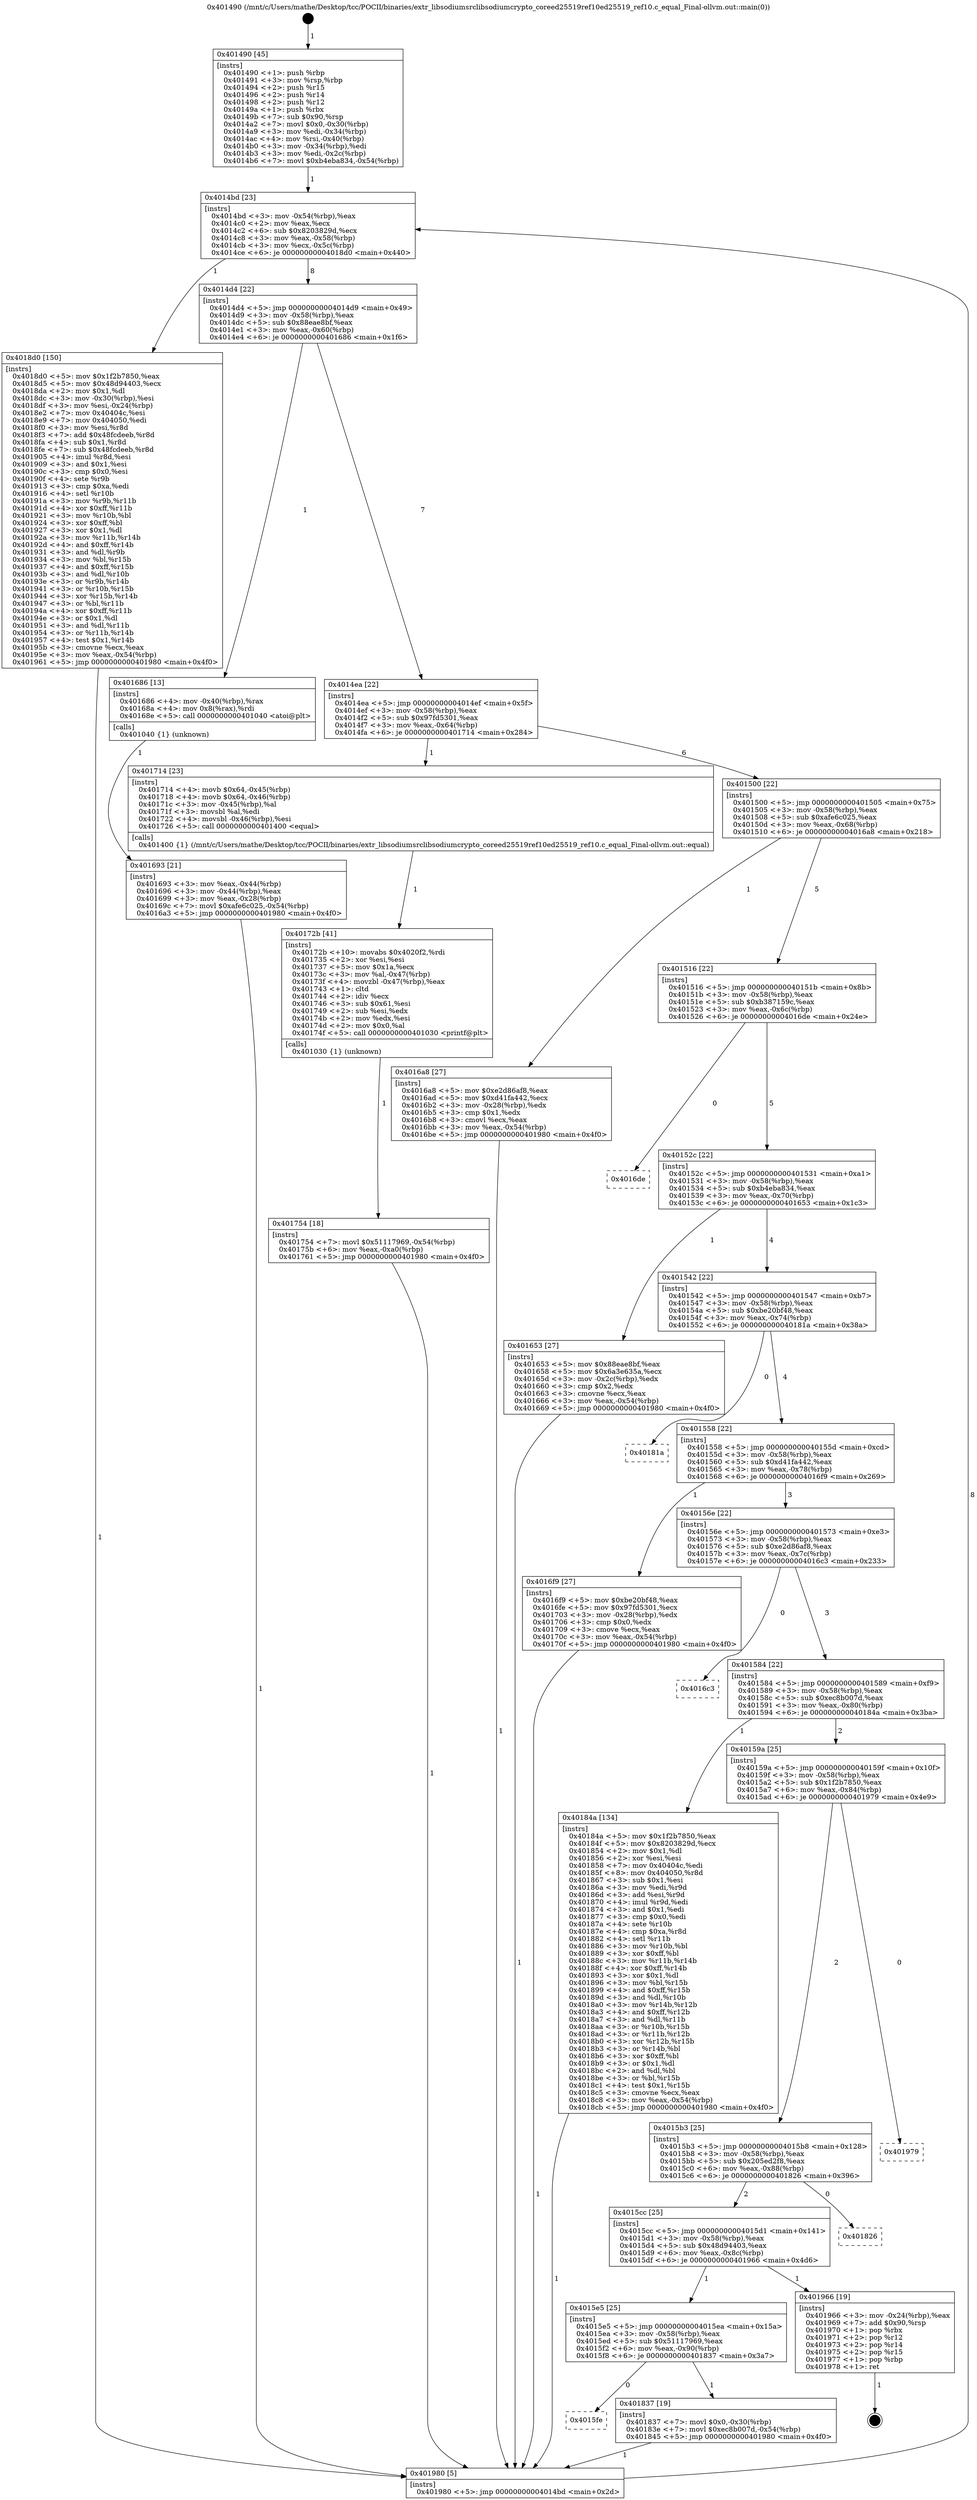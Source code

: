 digraph "0x401490" {
  label = "0x401490 (/mnt/c/Users/mathe/Desktop/tcc/POCII/binaries/extr_libsodiumsrclibsodiumcrypto_coreed25519ref10ed25519_ref10.c_equal_Final-ollvm.out::main(0))"
  labelloc = "t"
  node[shape=record]

  Entry [label="",width=0.3,height=0.3,shape=circle,fillcolor=black,style=filled]
  "0x4014bd" [label="{
     0x4014bd [23]\l
     | [instrs]\l
     &nbsp;&nbsp;0x4014bd \<+3\>: mov -0x54(%rbp),%eax\l
     &nbsp;&nbsp;0x4014c0 \<+2\>: mov %eax,%ecx\l
     &nbsp;&nbsp;0x4014c2 \<+6\>: sub $0x8203829d,%ecx\l
     &nbsp;&nbsp;0x4014c8 \<+3\>: mov %eax,-0x58(%rbp)\l
     &nbsp;&nbsp;0x4014cb \<+3\>: mov %ecx,-0x5c(%rbp)\l
     &nbsp;&nbsp;0x4014ce \<+6\>: je 00000000004018d0 \<main+0x440\>\l
  }"]
  "0x4018d0" [label="{
     0x4018d0 [150]\l
     | [instrs]\l
     &nbsp;&nbsp;0x4018d0 \<+5\>: mov $0x1f2b7850,%eax\l
     &nbsp;&nbsp;0x4018d5 \<+5\>: mov $0x48d94403,%ecx\l
     &nbsp;&nbsp;0x4018da \<+2\>: mov $0x1,%dl\l
     &nbsp;&nbsp;0x4018dc \<+3\>: mov -0x30(%rbp),%esi\l
     &nbsp;&nbsp;0x4018df \<+3\>: mov %esi,-0x24(%rbp)\l
     &nbsp;&nbsp;0x4018e2 \<+7\>: mov 0x40404c,%esi\l
     &nbsp;&nbsp;0x4018e9 \<+7\>: mov 0x404050,%edi\l
     &nbsp;&nbsp;0x4018f0 \<+3\>: mov %esi,%r8d\l
     &nbsp;&nbsp;0x4018f3 \<+7\>: add $0x48fcdeeb,%r8d\l
     &nbsp;&nbsp;0x4018fa \<+4\>: sub $0x1,%r8d\l
     &nbsp;&nbsp;0x4018fe \<+7\>: sub $0x48fcdeeb,%r8d\l
     &nbsp;&nbsp;0x401905 \<+4\>: imul %r8d,%esi\l
     &nbsp;&nbsp;0x401909 \<+3\>: and $0x1,%esi\l
     &nbsp;&nbsp;0x40190c \<+3\>: cmp $0x0,%esi\l
     &nbsp;&nbsp;0x40190f \<+4\>: sete %r9b\l
     &nbsp;&nbsp;0x401913 \<+3\>: cmp $0xa,%edi\l
     &nbsp;&nbsp;0x401916 \<+4\>: setl %r10b\l
     &nbsp;&nbsp;0x40191a \<+3\>: mov %r9b,%r11b\l
     &nbsp;&nbsp;0x40191d \<+4\>: xor $0xff,%r11b\l
     &nbsp;&nbsp;0x401921 \<+3\>: mov %r10b,%bl\l
     &nbsp;&nbsp;0x401924 \<+3\>: xor $0xff,%bl\l
     &nbsp;&nbsp;0x401927 \<+3\>: xor $0x1,%dl\l
     &nbsp;&nbsp;0x40192a \<+3\>: mov %r11b,%r14b\l
     &nbsp;&nbsp;0x40192d \<+4\>: and $0xff,%r14b\l
     &nbsp;&nbsp;0x401931 \<+3\>: and %dl,%r9b\l
     &nbsp;&nbsp;0x401934 \<+3\>: mov %bl,%r15b\l
     &nbsp;&nbsp;0x401937 \<+4\>: and $0xff,%r15b\l
     &nbsp;&nbsp;0x40193b \<+3\>: and %dl,%r10b\l
     &nbsp;&nbsp;0x40193e \<+3\>: or %r9b,%r14b\l
     &nbsp;&nbsp;0x401941 \<+3\>: or %r10b,%r15b\l
     &nbsp;&nbsp;0x401944 \<+3\>: xor %r15b,%r14b\l
     &nbsp;&nbsp;0x401947 \<+3\>: or %bl,%r11b\l
     &nbsp;&nbsp;0x40194a \<+4\>: xor $0xff,%r11b\l
     &nbsp;&nbsp;0x40194e \<+3\>: or $0x1,%dl\l
     &nbsp;&nbsp;0x401951 \<+3\>: and %dl,%r11b\l
     &nbsp;&nbsp;0x401954 \<+3\>: or %r11b,%r14b\l
     &nbsp;&nbsp;0x401957 \<+4\>: test $0x1,%r14b\l
     &nbsp;&nbsp;0x40195b \<+3\>: cmovne %ecx,%eax\l
     &nbsp;&nbsp;0x40195e \<+3\>: mov %eax,-0x54(%rbp)\l
     &nbsp;&nbsp;0x401961 \<+5\>: jmp 0000000000401980 \<main+0x4f0\>\l
  }"]
  "0x4014d4" [label="{
     0x4014d4 [22]\l
     | [instrs]\l
     &nbsp;&nbsp;0x4014d4 \<+5\>: jmp 00000000004014d9 \<main+0x49\>\l
     &nbsp;&nbsp;0x4014d9 \<+3\>: mov -0x58(%rbp),%eax\l
     &nbsp;&nbsp;0x4014dc \<+5\>: sub $0x88eae8bf,%eax\l
     &nbsp;&nbsp;0x4014e1 \<+3\>: mov %eax,-0x60(%rbp)\l
     &nbsp;&nbsp;0x4014e4 \<+6\>: je 0000000000401686 \<main+0x1f6\>\l
  }"]
  Exit [label="",width=0.3,height=0.3,shape=circle,fillcolor=black,style=filled,peripheries=2]
  "0x401686" [label="{
     0x401686 [13]\l
     | [instrs]\l
     &nbsp;&nbsp;0x401686 \<+4\>: mov -0x40(%rbp),%rax\l
     &nbsp;&nbsp;0x40168a \<+4\>: mov 0x8(%rax),%rdi\l
     &nbsp;&nbsp;0x40168e \<+5\>: call 0000000000401040 \<atoi@plt\>\l
     | [calls]\l
     &nbsp;&nbsp;0x401040 \{1\} (unknown)\l
  }"]
  "0x4014ea" [label="{
     0x4014ea [22]\l
     | [instrs]\l
     &nbsp;&nbsp;0x4014ea \<+5\>: jmp 00000000004014ef \<main+0x5f\>\l
     &nbsp;&nbsp;0x4014ef \<+3\>: mov -0x58(%rbp),%eax\l
     &nbsp;&nbsp;0x4014f2 \<+5\>: sub $0x97fd5301,%eax\l
     &nbsp;&nbsp;0x4014f7 \<+3\>: mov %eax,-0x64(%rbp)\l
     &nbsp;&nbsp;0x4014fa \<+6\>: je 0000000000401714 \<main+0x284\>\l
  }"]
  "0x4015fe" [label="{
     0x4015fe\l
  }", style=dashed]
  "0x401714" [label="{
     0x401714 [23]\l
     | [instrs]\l
     &nbsp;&nbsp;0x401714 \<+4\>: movb $0x64,-0x45(%rbp)\l
     &nbsp;&nbsp;0x401718 \<+4\>: movb $0x64,-0x46(%rbp)\l
     &nbsp;&nbsp;0x40171c \<+3\>: mov -0x45(%rbp),%al\l
     &nbsp;&nbsp;0x40171f \<+3\>: movsbl %al,%edi\l
     &nbsp;&nbsp;0x401722 \<+4\>: movsbl -0x46(%rbp),%esi\l
     &nbsp;&nbsp;0x401726 \<+5\>: call 0000000000401400 \<equal\>\l
     | [calls]\l
     &nbsp;&nbsp;0x401400 \{1\} (/mnt/c/Users/mathe/Desktop/tcc/POCII/binaries/extr_libsodiumsrclibsodiumcrypto_coreed25519ref10ed25519_ref10.c_equal_Final-ollvm.out::equal)\l
  }"]
  "0x401500" [label="{
     0x401500 [22]\l
     | [instrs]\l
     &nbsp;&nbsp;0x401500 \<+5\>: jmp 0000000000401505 \<main+0x75\>\l
     &nbsp;&nbsp;0x401505 \<+3\>: mov -0x58(%rbp),%eax\l
     &nbsp;&nbsp;0x401508 \<+5\>: sub $0xafe6c025,%eax\l
     &nbsp;&nbsp;0x40150d \<+3\>: mov %eax,-0x68(%rbp)\l
     &nbsp;&nbsp;0x401510 \<+6\>: je 00000000004016a8 \<main+0x218\>\l
  }"]
  "0x401837" [label="{
     0x401837 [19]\l
     | [instrs]\l
     &nbsp;&nbsp;0x401837 \<+7\>: movl $0x0,-0x30(%rbp)\l
     &nbsp;&nbsp;0x40183e \<+7\>: movl $0xec8b007d,-0x54(%rbp)\l
     &nbsp;&nbsp;0x401845 \<+5\>: jmp 0000000000401980 \<main+0x4f0\>\l
  }"]
  "0x4016a8" [label="{
     0x4016a8 [27]\l
     | [instrs]\l
     &nbsp;&nbsp;0x4016a8 \<+5\>: mov $0xe2d86af8,%eax\l
     &nbsp;&nbsp;0x4016ad \<+5\>: mov $0xd41fa442,%ecx\l
     &nbsp;&nbsp;0x4016b2 \<+3\>: mov -0x28(%rbp),%edx\l
     &nbsp;&nbsp;0x4016b5 \<+3\>: cmp $0x1,%edx\l
     &nbsp;&nbsp;0x4016b8 \<+3\>: cmovl %ecx,%eax\l
     &nbsp;&nbsp;0x4016bb \<+3\>: mov %eax,-0x54(%rbp)\l
     &nbsp;&nbsp;0x4016be \<+5\>: jmp 0000000000401980 \<main+0x4f0\>\l
  }"]
  "0x401516" [label="{
     0x401516 [22]\l
     | [instrs]\l
     &nbsp;&nbsp;0x401516 \<+5\>: jmp 000000000040151b \<main+0x8b\>\l
     &nbsp;&nbsp;0x40151b \<+3\>: mov -0x58(%rbp),%eax\l
     &nbsp;&nbsp;0x40151e \<+5\>: sub $0xb387159c,%eax\l
     &nbsp;&nbsp;0x401523 \<+3\>: mov %eax,-0x6c(%rbp)\l
     &nbsp;&nbsp;0x401526 \<+6\>: je 00000000004016de \<main+0x24e\>\l
  }"]
  "0x4015e5" [label="{
     0x4015e5 [25]\l
     | [instrs]\l
     &nbsp;&nbsp;0x4015e5 \<+5\>: jmp 00000000004015ea \<main+0x15a\>\l
     &nbsp;&nbsp;0x4015ea \<+3\>: mov -0x58(%rbp),%eax\l
     &nbsp;&nbsp;0x4015ed \<+5\>: sub $0x51117969,%eax\l
     &nbsp;&nbsp;0x4015f2 \<+6\>: mov %eax,-0x90(%rbp)\l
     &nbsp;&nbsp;0x4015f8 \<+6\>: je 0000000000401837 \<main+0x3a7\>\l
  }"]
  "0x4016de" [label="{
     0x4016de\l
  }", style=dashed]
  "0x40152c" [label="{
     0x40152c [22]\l
     | [instrs]\l
     &nbsp;&nbsp;0x40152c \<+5\>: jmp 0000000000401531 \<main+0xa1\>\l
     &nbsp;&nbsp;0x401531 \<+3\>: mov -0x58(%rbp),%eax\l
     &nbsp;&nbsp;0x401534 \<+5\>: sub $0xb4eba834,%eax\l
     &nbsp;&nbsp;0x401539 \<+3\>: mov %eax,-0x70(%rbp)\l
     &nbsp;&nbsp;0x40153c \<+6\>: je 0000000000401653 \<main+0x1c3\>\l
  }"]
  "0x401966" [label="{
     0x401966 [19]\l
     | [instrs]\l
     &nbsp;&nbsp;0x401966 \<+3\>: mov -0x24(%rbp),%eax\l
     &nbsp;&nbsp;0x401969 \<+7\>: add $0x90,%rsp\l
     &nbsp;&nbsp;0x401970 \<+1\>: pop %rbx\l
     &nbsp;&nbsp;0x401971 \<+2\>: pop %r12\l
     &nbsp;&nbsp;0x401973 \<+2\>: pop %r14\l
     &nbsp;&nbsp;0x401975 \<+2\>: pop %r15\l
     &nbsp;&nbsp;0x401977 \<+1\>: pop %rbp\l
     &nbsp;&nbsp;0x401978 \<+1\>: ret\l
  }"]
  "0x401653" [label="{
     0x401653 [27]\l
     | [instrs]\l
     &nbsp;&nbsp;0x401653 \<+5\>: mov $0x88eae8bf,%eax\l
     &nbsp;&nbsp;0x401658 \<+5\>: mov $0x6a3e635a,%ecx\l
     &nbsp;&nbsp;0x40165d \<+3\>: mov -0x2c(%rbp),%edx\l
     &nbsp;&nbsp;0x401660 \<+3\>: cmp $0x2,%edx\l
     &nbsp;&nbsp;0x401663 \<+3\>: cmovne %ecx,%eax\l
     &nbsp;&nbsp;0x401666 \<+3\>: mov %eax,-0x54(%rbp)\l
     &nbsp;&nbsp;0x401669 \<+5\>: jmp 0000000000401980 \<main+0x4f0\>\l
  }"]
  "0x401542" [label="{
     0x401542 [22]\l
     | [instrs]\l
     &nbsp;&nbsp;0x401542 \<+5\>: jmp 0000000000401547 \<main+0xb7\>\l
     &nbsp;&nbsp;0x401547 \<+3\>: mov -0x58(%rbp),%eax\l
     &nbsp;&nbsp;0x40154a \<+5\>: sub $0xbe20bf48,%eax\l
     &nbsp;&nbsp;0x40154f \<+3\>: mov %eax,-0x74(%rbp)\l
     &nbsp;&nbsp;0x401552 \<+6\>: je 000000000040181a \<main+0x38a\>\l
  }"]
  "0x401980" [label="{
     0x401980 [5]\l
     | [instrs]\l
     &nbsp;&nbsp;0x401980 \<+5\>: jmp 00000000004014bd \<main+0x2d\>\l
  }"]
  "0x401490" [label="{
     0x401490 [45]\l
     | [instrs]\l
     &nbsp;&nbsp;0x401490 \<+1\>: push %rbp\l
     &nbsp;&nbsp;0x401491 \<+3\>: mov %rsp,%rbp\l
     &nbsp;&nbsp;0x401494 \<+2\>: push %r15\l
     &nbsp;&nbsp;0x401496 \<+2\>: push %r14\l
     &nbsp;&nbsp;0x401498 \<+2\>: push %r12\l
     &nbsp;&nbsp;0x40149a \<+1\>: push %rbx\l
     &nbsp;&nbsp;0x40149b \<+7\>: sub $0x90,%rsp\l
     &nbsp;&nbsp;0x4014a2 \<+7\>: movl $0x0,-0x30(%rbp)\l
     &nbsp;&nbsp;0x4014a9 \<+3\>: mov %edi,-0x34(%rbp)\l
     &nbsp;&nbsp;0x4014ac \<+4\>: mov %rsi,-0x40(%rbp)\l
     &nbsp;&nbsp;0x4014b0 \<+3\>: mov -0x34(%rbp),%edi\l
     &nbsp;&nbsp;0x4014b3 \<+3\>: mov %edi,-0x2c(%rbp)\l
     &nbsp;&nbsp;0x4014b6 \<+7\>: movl $0xb4eba834,-0x54(%rbp)\l
  }"]
  "0x401693" [label="{
     0x401693 [21]\l
     | [instrs]\l
     &nbsp;&nbsp;0x401693 \<+3\>: mov %eax,-0x44(%rbp)\l
     &nbsp;&nbsp;0x401696 \<+3\>: mov -0x44(%rbp),%eax\l
     &nbsp;&nbsp;0x401699 \<+3\>: mov %eax,-0x28(%rbp)\l
     &nbsp;&nbsp;0x40169c \<+7\>: movl $0xafe6c025,-0x54(%rbp)\l
     &nbsp;&nbsp;0x4016a3 \<+5\>: jmp 0000000000401980 \<main+0x4f0\>\l
  }"]
  "0x4015cc" [label="{
     0x4015cc [25]\l
     | [instrs]\l
     &nbsp;&nbsp;0x4015cc \<+5\>: jmp 00000000004015d1 \<main+0x141\>\l
     &nbsp;&nbsp;0x4015d1 \<+3\>: mov -0x58(%rbp),%eax\l
     &nbsp;&nbsp;0x4015d4 \<+5\>: sub $0x48d94403,%eax\l
     &nbsp;&nbsp;0x4015d9 \<+6\>: mov %eax,-0x8c(%rbp)\l
     &nbsp;&nbsp;0x4015df \<+6\>: je 0000000000401966 \<main+0x4d6\>\l
  }"]
  "0x40181a" [label="{
     0x40181a\l
  }", style=dashed]
  "0x401558" [label="{
     0x401558 [22]\l
     | [instrs]\l
     &nbsp;&nbsp;0x401558 \<+5\>: jmp 000000000040155d \<main+0xcd\>\l
     &nbsp;&nbsp;0x40155d \<+3\>: mov -0x58(%rbp),%eax\l
     &nbsp;&nbsp;0x401560 \<+5\>: sub $0xd41fa442,%eax\l
     &nbsp;&nbsp;0x401565 \<+3\>: mov %eax,-0x78(%rbp)\l
     &nbsp;&nbsp;0x401568 \<+6\>: je 00000000004016f9 \<main+0x269\>\l
  }"]
  "0x401826" [label="{
     0x401826\l
  }", style=dashed]
  "0x4016f9" [label="{
     0x4016f9 [27]\l
     | [instrs]\l
     &nbsp;&nbsp;0x4016f9 \<+5\>: mov $0xbe20bf48,%eax\l
     &nbsp;&nbsp;0x4016fe \<+5\>: mov $0x97fd5301,%ecx\l
     &nbsp;&nbsp;0x401703 \<+3\>: mov -0x28(%rbp),%edx\l
     &nbsp;&nbsp;0x401706 \<+3\>: cmp $0x0,%edx\l
     &nbsp;&nbsp;0x401709 \<+3\>: cmove %ecx,%eax\l
     &nbsp;&nbsp;0x40170c \<+3\>: mov %eax,-0x54(%rbp)\l
     &nbsp;&nbsp;0x40170f \<+5\>: jmp 0000000000401980 \<main+0x4f0\>\l
  }"]
  "0x40156e" [label="{
     0x40156e [22]\l
     | [instrs]\l
     &nbsp;&nbsp;0x40156e \<+5\>: jmp 0000000000401573 \<main+0xe3\>\l
     &nbsp;&nbsp;0x401573 \<+3\>: mov -0x58(%rbp),%eax\l
     &nbsp;&nbsp;0x401576 \<+5\>: sub $0xe2d86af8,%eax\l
     &nbsp;&nbsp;0x40157b \<+3\>: mov %eax,-0x7c(%rbp)\l
     &nbsp;&nbsp;0x40157e \<+6\>: je 00000000004016c3 \<main+0x233\>\l
  }"]
  "0x40172b" [label="{
     0x40172b [41]\l
     | [instrs]\l
     &nbsp;&nbsp;0x40172b \<+10\>: movabs $0x4020f2,%rdi\l
     &nbsp;&nbsp;0x401735 \<+2\>: xor %esi,%esi\l
     &nbsp;&nbsp;0x401737 \<+5\>: mov $0x1a,%ecx\l
     &nbsp;&nbsp;0x40173c \<+3\>: mov %al,-0x47(%rbp)\l
     &nbsp;&nbsp;0x40173f \<+4\>: movzbl -0x47(%rbp),%eax\l
     &nbsp;&nbsp;0x401743 \<+1\>: cltd\l
     &nbsp;&nbsp;0x401744 \<+2\>: idiv %ecx\l
     &nbsp;&nbsp;0x401746 \<+3\>: sub $0x61,%esi\l
     &nbsp;&nbsp;0x401749 \<+2\>: sub %esi,%edx\l
     &nbsp;&nbsp;0x40174b \<+2\>: mov %edx,%esi\l
     &nbsp;&nbsp;0x40174d \<+2\>: mov $0x0,%al\l
     &nbsp;&nbsp;0x40174f \<+5\>: call 0000000000401030 \<printf@plt\>\l
     | [calls]\l
     &nbsp;&nbsp;0x401030 \{1\} (unknown)\l
  }"]
  "0x401754" [label="{
     0x401754 [18]\l
     | [instrs]\l
     &nbsp;&nbsp;0x401754 \<+7\>: movl $0x51117969,-0x54(%rbp)\l
     &nbsp;&nbsp;0x40175b \<+6\>: mov %eax,-0xa0(%rbp)\l
     &nbsp;&nbsp;0x401761 \<+5\>: jmp 0000000000401980 \<main+0x4f0\>\l
  }"]
  "0x4015b3" [label="{
     0x4015b3 [25]\l
     | [instrs]\l
     &nbsp;&nbsp;0x4015b3 \<+5\>: jmp 00000000004015b8 \<main+0x128\>\l
     &nbsp;&nbsp;0x4015b8 \<+3\>: mov -0x58(%rbp),%eax\l
     &nbsp;&nbsp;0x4015bb \<+5\>: sub $0x205ed2f8,%eax\l
     &nbsp;&nbsp;0x4015c0 \<+6\>: mov %eax,-0x88(%rbp)\l
     &nbsp;&nbsp;0x4015c6 \<+6\>: je 0000000000401826 \<main+0x396\>\l
  }"]
  "0x4016c3" [label="{
     0x4016c3\l
  }", style=dashed]
  "0x401584" [label="{
     0x401584 [22]\l
     | [instrs]\l
     &nbsp;&nbsp;0x401584 \<+5\>: jmp 0000000000401589 \<main+0xf9\>\l
     &nbsp;&nbsp;0x401589 \<+3\>: mov -0x58(%rbp),%eax\l
     &nbsp;&nbsp;0x40158c \<+5\>: sub $0xec8b007d,%eax\l
     &nbsp;&nbsp;0x401591 \<+3\>: mov %eax,-0x80(%rbp)\l
     &nbsp;&nbsp;0x401594 \<+6\>: je 000000000040184a \<main+0x3ba\>\l
  }"]
  "0x401979" [label="{
     0x401979\l
  }", style=dashed]
  "0x40184a" [label="{
     0x40184a [134]\l
     | [instrs]\l
     &nbsp;&nbsp;0x40184a \<+5\>: mov $0x1f2b7850,%eax\l
     &nbsp;&nbsp;0x40184f \<+5\>: mov $0x8203829d,%ecx\l
     &nbsp;&nbsp;0x401854 \<+2\>: mov $0x1,%dl\l
     &nbsp;&nbsp;0x401856 \<+2\>: xor %esi,%esi\l
     &nbsp;&nbsp;0x401858 \<+7\>: mov 0x40404c,%edi\l
     &nbsp;&nbsp;0x40185f \<+8\>: mov 0x404050,%r8d\l
     &nbsp;&nbsp;0x401867 \<+3\>: sub $0x1,%esi\l
     &nbsp;&nbsp;0x40186a \<+3\>: mov %edi,%r9d\l
     &nbsp;&nbsp;0x40186d \<+3\>: add %esi,%r9d\l
     &nbsp;&nbsp;0x401870 \<+4\>: imul %r9d,%edi\l
     &nbsp;&nbsp;0x401874 \<+3\>: and $0x1,%edi\l
     &nbsp;&nbsp;0x401877 \<+3\>: cmp $0x0,%edi\l
     &nbsp;&nbsp;0x40187a \<+4\>: sete %r10b\l
     &nbsp;&nbsp;0x40187e \<+4\>: cmp $0xa,%r8d\l
     &nbsp;&nbsp;0x401882 \<+4\>: setl %r11b\l
     &nbsp;&nbsp;0x401886 \<+3\>: mov %r10b,%bl\l
     &nbsp;&nbsp;0x401889 \<+3\>: xor $0xff,%bl\l
     &nbsp;&nbsp;0x40188c \<+3\>: mov %r11b,%r14b\l
     &nbsp;&nbsp;0x40188f \<+4\>: xor $0xff,%r14b\l
     &nbsp;&nbsp;0x401893 \<+3\>: xor $0x1,%dl\l
     &nbsp;&nbsp;0x401896 \<+3\>: mov %bl,%r15b\l
     &nbsp;&nbsp;0x401899 \<+4\>: and $0xff,%r15b\l
     &nbsp;&nbsp;0x40189d \<+3\>: and %dl,%r10b\l
     &nbsp;&nbsp;0x4018a0 \<+3\>: mov %r14b,%r12b\l
     &nbsp;&nbsp;0x4018a3 \<+4\>: and $0xff,%r12b\l
     &nbsp;&nbsp;0x4018a7 \<+3\>: and %dl,%r11b\l
     &nbsp;&nbsp;0x4018aa \<+3\>: or %r10b,%r15b\l
     &nbsp;&nbsp;0x4018ad \<+3\>: or %r11b,%r12b\l
     &nbsp;&nbsp;0x4018b0 \<+3\>: xor %r12b,%r15b\l
     &nbsp;&nbsp;0x4018b3 \<+3\>: or %r14b,%bl\l
     &nbsp;&nbsp;0x4018b6 \<+3\>: xor $0xff,%bl\l
     &nbsp;&nbsp;0x4018b9 \<+3\>: or $0x1,%dl\l
     &nbsp;&nbsp;0x4018bc \<+2\>: and %dl,%bl\l
     &nbsp;&nbsp;0x4018be \<+3\>: or %bl,%r15b\l
     &nbsp;&nbsp;0x4018c1 \<+4\>: test $0x1,%r15b\l
     &nbsp;&nbsp;0x4018c5 \<+3\>: cmovne %ecx,%eax\l
     &nbsp;&nbsp;0x4018c8 \<+3\>: mov %eax,-0x54(%rbp)\l
     &nbsp;&nbsp;0x4018cb \<+5\>: jmp 0000000000401980 \<main+0x4f0\>\l
  }"]
  "0x40159a" [label="{
     0x40159a [25]\l
     | [instrs]\l
     &nbsp;&nbsp;0x40159a \<+5\>: jmp 000000000040159f \<main+0x10f\>\l
     &nbsp;&nbsp;0x40159f \<+3\>: mov -0x58(%rbp),%eax\l
     &nbsp;&nbsp;0x4015a2 \<+5\>: sub $0x1f2b7850,%eax\l
     &nbsp;&nbsp;0x4015a7 \<+6\>: mov %eax,-0x84(%rbp)\l
     &nbsp;&nbsp;0x4015ad \<+6\>: je 0000000000401979 \<main+0x4e9\>\l
  }"]
  Entry -> "0x401490" [label=" 1"]
  "0x4014bd" -> "0x4018d0" [label=" 1"]
  "0x4014bd" -> "0x4014d4" [label=" 8"]
  "0x401966" -> Exit [label=" 1"]
  "0x4014d4" -> "0x401686" [label=" 1"]
  "0x4014d4" -> "0x4014ea" [label=" 7"]
  "0x4018d0" -> "0x401980" [label=" 1"]
  "0x4014ea" -> "0x401714" [label=" 1"]
  "0x4014ea" -> "0x401500" [label=" 6"]
  "0x40184a" -> "0x401980" [label=" 1"]
  "0x401500" -> "0x4016a8" [label=" 1"]
  "0x401500" -> "0x401516" [label=" 5"]
  "0x401837" -> "0x401980" [label=" 1"]
  "0x401516" -> "0x4016de" [label=" 0"]
  "0x401516" -> "0x40152c" [label=" 5"]
  "0x4015e5" -> "0x401837" [label=" 1"]
  "0x40152c" -> "0x401653" [label=" 1"]
  "0x40152c" -> "0x401542" [label=" 4"]
  "0x401653" -> "0x401980" [label=" 1"]
  "0x401490" -> "0x4014bd" [label=" 1"]
  "0x401980" -> "0x4014bd" [label=" 8"]
  "0x401686" -> "0x401693" [label=" 1"]
  "0x401693" -> "0x401980" [label=" 1"]
  "0x4016a8" -> "0x401980" [label=" 1"]
  "0x4015e5" -> "0x4015fe" [label=" 0"]
  "0x401542" -> "0x40181a" [label=" 0"]
  "0x401542" -> "0x401558" [label=" 4"]
  "0x4015cc" -> "0x401966" [label=" 1"]
  "0x401558" -> "0x4016f9" [label=" 1"]
  "0x401558" -> "0x40156e" [label=" 3"]
  "0x4016f9" -> "0x401980" [label=" 1"]
  "0x401714" -> "0x40172b" [label=" 1"]
  "0x40172b" -> "0x401754" [label=" 1"]
  "0x401754" -> "0x401980" [label=" 1"]
  "0x4015cc" -> "0x4015e5" [label=" 1"]
  "0x40156e" -> "0x4016c3" [label=" 0"]
  "0x40156e" -> "0x401584" [label=" 3"]
  "0x4015b3" -> "0x401826" [label=" 0"]
  "0x401584" -> "0x40184a" [label=" 1"]
  "0x401584" -> "0x40159a" [label=" 2"]
  "0x4015b3" -> "0x4015cc" [label=" 2"]
  "0x40159a" -> "0x401979" [label=" 0"]
  "0x40159a" -> "0x4015b3" [label=" 2"]
}

